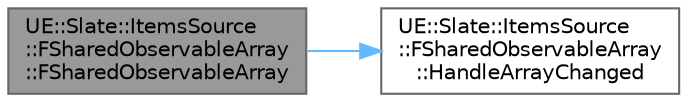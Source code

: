 digraph "UE::Slate::ItemsSource::FSharedObservableArray::FSharedObservableArray"
{
 // INTERACTIVE_SVG=YES
 // LATEX_PDF_SIZE
  bgcolor="transparent";
  edge [fontname=Helvetica,fontsize=10,labelfontname=Helvetica,labelfontsize=10];
  node [fontname=Helvetica,fontsize=10,shape=box,height=0.2,width=0.4];
  rankdir="LR";
  Node1 [id="Node000001",label="UE::Slate::ItemsSource\l::FSharedObservableArray\l::FSharedObservableArray",height=0.2,width=0.4,color="gray40", fillcolor="grey60", style="filled", fontcolor="black",tooltip=" "];
  Node1 -> Node2 [id="edge1_Node000001_Node000002",color="steelblue1",style="solid",tooltip=" "];
  Node2 [id="Node000002",label="UE::Slate::ItemsSource\l::FSharedObservableArray\l::HandleArrayChanged",height=0.2,width=0.4,color="grey40", fillcolor="white", style="filled",URL="$d3/d3b/classUE_1_1Slate_1_1ItemsSource_1_1FSharedObservableArray.html#a465245e55cfa796b155c8e6891d0e94a",tooltip=" "];
}
